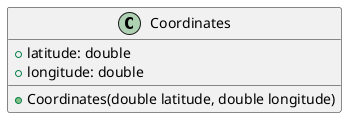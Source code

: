 @startuml
class Coordinates {
+latitude: double
+longitude: double
+Coordinates(double latitude, double longitude)
}
@enduml